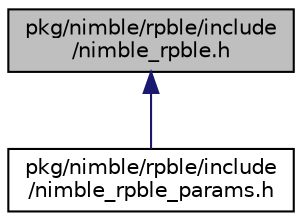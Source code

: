 digraph "pkg/nimble/rpble/include/nimble_rpble.h"
{
 // LATEX_PDF_SIZE
  edge [fontname="Helvetica",fontsize="10",labelfontname="Helvetica",labelfontsize="10"];
  node [fontname="Helvetica",fontsize="10",shape=record];
  Node1 [label="pkg/nimble/rpble/include\l/nimble_rpble.h",height=0.2,width=0.4,color="black", fillcolor="grey75", style="filled", fontcolor="black",tooltip="Interface for the nimble_rpble module."];
  Node1 -> Node2 [dir="back",color="midnightblue",fontsize="10",style="solid",fontname="Helvetica"];
  Node2 [label="pkg/nimble/rpble/include\l/nimble_rpble_params.h",height=0.2,width=0.4,color="black", fillcolor="white", style="filled",URL="$nimble__rpble__params_8h.html",tooltip="Default configuration for the nimble_netif_rpble module."];
}
